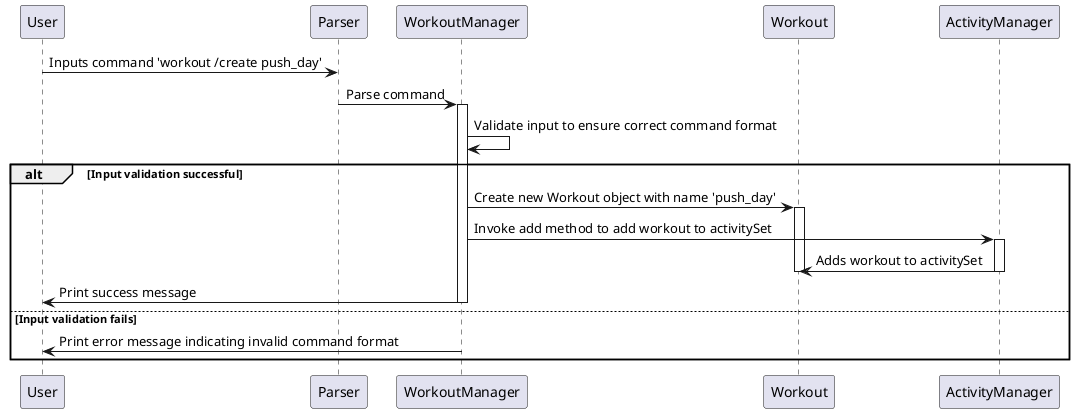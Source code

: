 @startuml SequenceDiagram

participant User
participant Parser
participant WorkoutManager
participant Workout
participant ActivityManager

User -> Parser: Inputs command 'workout /create push_day'
Parser -> WorkoutManager: Parse command
activate WorkoutManager
WorkoutManager -> WorkoutManager: Validate input to ensure correct command format
alt Input validation successful
    WorkoutManager -> Workout: Create new Workout object with name 'push_day'
    activate Workout
    WorkoutManager -> ActivityManager: Invoke add method to add workout to activitySet
    activate ActivityManager
    ActivityManager -> Workout: Adds workout to activitySet
    deactivate ActivityManager
    deactivate Workout
    WorkoutManager -> User: Print success message
    deactivate WorkoutManager
else Input validation fails
    WorkoutManager -> User: Print error message indicating invalid command format
end

@enduml
